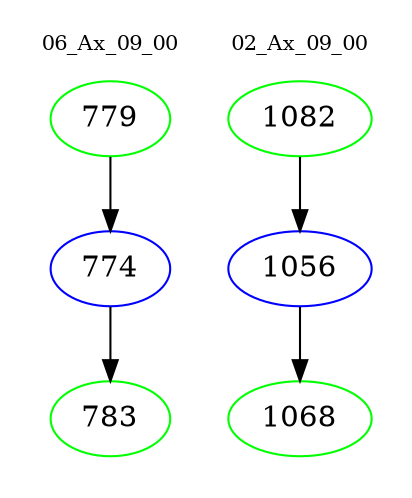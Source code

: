 digraph{
subgraph cluster_0 {
color = white
label = "06_Ax_09_00";
fontsize=10;
T0_779 [label="779", color="green"]
T0_779 -> T0_774 [color="black"]
T0_774 [label="774", color="blue"]
T0_774 -> T0_783 [color="black"]
T0_783 [label="783", color="green"]
}
subgraph cluster_1 {
color = white
label = "02_Ax_09_00";
fontsize=10;
T1_1082 [label="1082", color="green"]
T1_1082 -> T1_1056 [color="black"]
T1_1056 [label="1056", color="blue"]
T1_1056 -> T1_1068 [color="black"]
T1_1068 [label="1068", color="green"]
}
}

